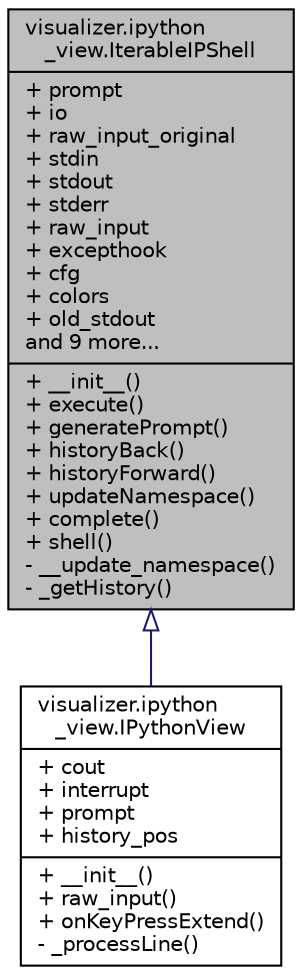 digraph "visualizer.ipython_view.IterableIPShell"
{
  edge [fontname="Helvetica",fontsize="10",labelfontname="Helvetica",labelfontsize="10"];
  node [fontname="Helvetica",fontsize="10",shape=record];
  Node1 [label="{visualizer.ipython\l_view.IterableIPShell\n|+ prompt\l+ io\l+ raw_input_original\l+ stdin\l+ stdout\l+ stderr\l+ raw_input\l+ excepthook\l+ cfg\l+ colors\l+ old_stdout\land 9 more...\l|+ __init__()\l+ execute()\l+ generatePrompt()\l+ historyBack()\l+ historyForward()\l+ updateNamespace()\l+ complete()\l+ shell()\l- __update_namespace()\l- _getHistory()\l}",height=0.2,width=0.4,color="black", fillcolor="grey75", style="filled", fontcolor="black"];
  Node1 -> Node2 [dir="back",color="midnightblue",fontsize="10",style="solid",arrowtail="onormal"];
  Node2 [label="{visualizer.ipython\l_view.IPythonView\n|+ cout\l+ interrupt\l+ prompt\l+ history_pos\l|+ __init__()\l+ raw_input()\l+ onKeyPressExtend()\l- _processLine()\l}",height=0.2,width=0.4,color="black", fillcolor="white", style="filled",URL="$d1/dcb/classvisualizer_1_1ipython__view_1_1IPythonView.html",tooltip="IPythonView class. "];
}
